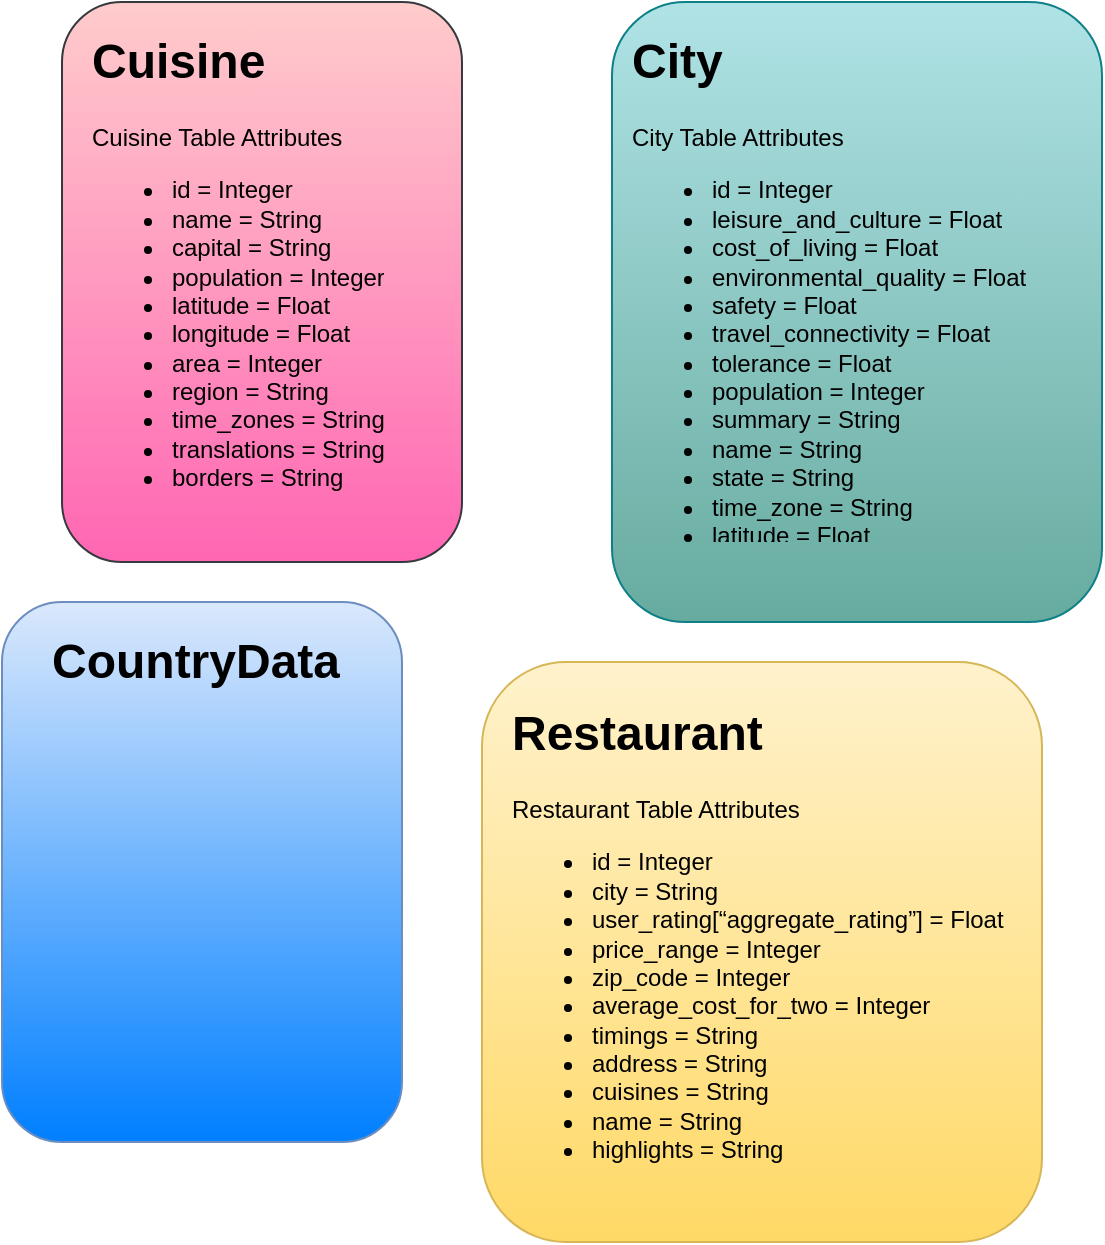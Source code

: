 <mxfile version="14.5.0" type="gitlab">
  <diagram id="JgNja9hiJComwc5C3hM6" name="Page-1">
    <mxGraphModel dx="1892" dy="1226" grid="1" gridSize="10" guides="1" tooltips="1" connect="1" arrows="1" fold="1" page="1" pageScale="1" pageWidth="850" pageHeight="1100" math="0" shadow="0">
      <root>
        <mxCell id="0" />
        <mxCell id="1" parent="0" />
        <mxCell id="G5MLiU9EDqKhmN2XC5zn-6" value="" style="rounded=1;whiteSpace=wrap;html=1;fillColor=#ffcccc;strokeColor=#36393d;gradientColor=#FF66B3;" parent="1" vertex="1">
          <mxGeometry x="90" y="350" width="200" height="280" as="geometry" />
        </mxCell>
        <mxCell id="G5MLiU9EDqKhmN2XC5zn-7" value="" style="rounded=1;whiteSpace=wrap;html=1;fillColor=#b0e3e6;strokeColor=#0e8088;gradientColor=#67AB9F;" parent="1" vertex="1">
          <mxGeometry x="365" y="350" width="245" height="310" as="geometry" />
        </mxCell>
        <mxCell id="G5MLiU9EDqKhmN2XC5zn-8" value="" style="rounded=1;whiteSpace=wrap;html=1;fillColor=#fff2cc;strokeColor=#d6b656;gradientColor=#ffd966;" parent="1" vertex="1">
          <mxGeometry x="300" y="680" width="280" height="290" as="geometry" />
        </mxCell>
        <mxCell id="G5MLiU9EDqKhmN2XC5zn-9" value="" style="rounded=1;whiteSpace=wrap;html=1;fillColor=#dae8fc;strokeColor=#6c8ebf;gradientColor=#007FFF;" parent="1" vertex="1">
          <mxGeometry x="60" y="650" width="200" height="270" as="geometry" />
        </mxCell>
        <mxCell id="G5MLiU9EDqKhmN2XC5zn-10" value="&lt;h1&gt;Cuisine&lt;/h1&gt;&lt;p&gt;Cuisine Table Attributes&lt;/p&gt;&lt;ul&gt;&lt;li&gt;id = Integer&lt;/li&gt;&lt;li&gt;name = String&lt;/li&gt;&lt;li&gt;capital = String&lt;/li&gt;&lt;li&gt;population = Integer&lt;/li&gt;&lt;li&gt;latitude = Float&lt;/li&gt;&lt;li&gt;longitude = Float&lt;/li&gt;&lt;li&gt;area = Integer&lt;/li&gt;&lt;li&gt;region = String&lt;/li&gt;&lt;li&gt;time_zones = String&lt;/li&gt;&lt;li&gt;translations = String&lt;/li&gt;&lt;li&gt;borders = String&lt;/li&gt;&lt;/ul&gt;&lt;p&gt;&lt;/p&gt;" style="text;html=1;strokeColor=none;fillColor=none;spacing=5;spacingTop=-20;whiteSpace=wrap;overflow=hidden;rounded=0;" parent="1" vertex="1">
          <mxGeometry x="100" y="360" width="180" height="250" as="geometry" />
        </mxCell>
        <mxCell id="G5MLiU9EDqKhmN2XC5zn-11" value="&lt;h1&gt;City&lt;/h1&gt;&lt;div&gt;City Table Attributes&lt;/div&gt;&lt;div&gt;&lt;ul&gt;&lt;li&gt;id = Integer&lt;/li&gt;&lt;li&gt;leisure_and_culture = Float&lt;/li&gt;&lt;li&gt;cost_of_living = Float&lt;/li&gt;&lt;li&gt;environmental_quality = Float&lt;/li&gt;&lt;li&gt;safety = Float&lt;/li&gt;&lt;li&gt;travel_connectivity = Float&lt;/li&gt;&lt;li&gt;tolerance = Float&lt;/li&gt;&lt;li&gt;population = Integer&lt;/li&gt;&lt;li&gt;summary = String&lt;/li&gt;&lt;li&gt;name = String&lt;/li&gt;&lt;li&gt;state = String&lt;/li&gt;&lt;li&gt;time_zone = String&lt;/li&gt;&lt;li&gt;latitude = Float&lt;/li&gt;&lt;li&gt;longitude = Float&lt;br&gt;&lt;/li&gt;&lt;/ul&gt;&lt;/div&gt;" style="text;html=1;strokeColor=none;fillColor=none;spacing=5;spacingTop=-20;whiteSpace=wrap;overflow=hidden;rounded=0;" parent="1" vertex="1">
          <mxGeometry x="370" y="360" width="220" height="260" as="geometry" />
        </mxCell>
        <mxCell id="G5MLiU9EDqKhmN2XC5zn-12" value="&lt;h1&gt;Restaurant&lt;/h1&gt;&lt;div&gt;Restaurant Table Attributes&lt;/div&gt;&lt;div&gt;&lt;ul&gt;&lt;li&gt;id = Integer&lt;/li&gt;&lt;li&gt;city = String&lt;/li&gt;&lt;li&gt;user_rating[“aggregate_rating”] = Float&lt;/li&gt;&lt;li&gt;price_range = Integer&lt;/li&gt;&lt;li&gt;zip_code = Integer&lt;/li&gt;&lt;li&gt;average_cost_for_two = Integer&lt;/li&gt;&lt;li&gt;timings = String&lt;/li&gt;&lt;li&gt;address = String&lt;/li&gt;&lt;li&gt;cuisines = String&lt;/li&gt;&lt;li&gt;name = String&lt;/li&gt;&lt;li&gt;highlights = String&lt;/li&gt;&lt;/ul&gt;&lt;/div&gt;" style="text;html=1;strokeColor=none;fillColor=none;spacing=5;spacingTop=-20;whiteSpace=wrap;overflow=hidden;rounded=0;" parent="1" vertex="1">
          <mxGeometry x="310" y="696" width="260" height="245" as="geometry" />
        </mxCell>
        <mxCell id="G5MLiU9EDqKhmN2XC5zn-13" value="&lt;h1&gt;CountryData&lt;/h1&gt;" style="text;html=1;strokeColor=none;fillColor=none;spacing=5;spacingTop=-20;whiteSpace=wrap;overflow=hidden;rounded=0;" parent="1" vertex="1">
          <mxGeometry x="80" y="660" width="160" height="170" as="geometry" />
        </mxCell>
      </root>
    </mxGraphModel>
  </diagram>
</mxfile>
